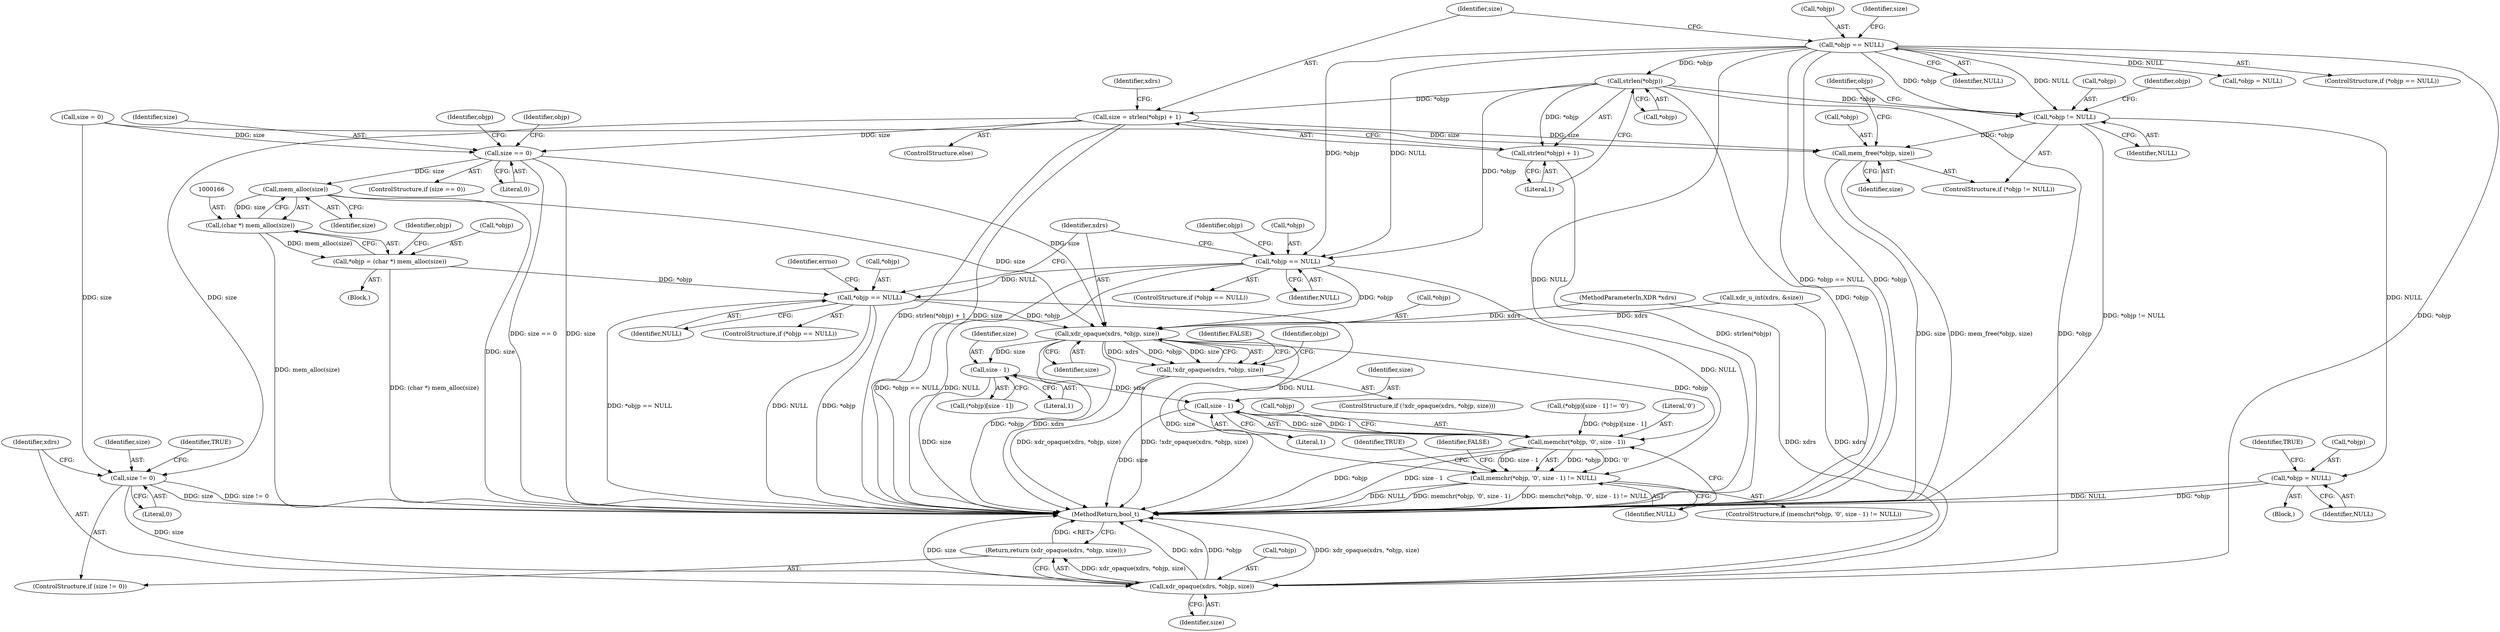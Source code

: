 digraph "0_krb5_df17a1224a3406f57477bcd372c61e04c0e5a5bb@API" {
"1000125" [label="(Call,strlen(*objp))"];
"1000114" [label="(Call,*objp == NULL)"];
"1000122" [label="(Call,size = strlen(*objp) + 1)"];
"1000145" [label="(Call,size == 0)"];
"1000167" [label="(Call,mem_alloc(size))"];
"1000165" [label="(Call,(char *) mem_alloc(size))"];
"1000162" [label="(Call,*objp = (char *) mem_alloc(size))"];
"1000170" [label="(Call,*objp == NULL)"];
"1000182" [label="(Call,xdr_opaque(xdrs, *objp, size))"];
"1000181" [label="(Call,!xdr_opaque(xdrs, *objp, size))"];
"1000194" [label="(Call,size - 1)"];
"1000206" [label="(Call,size - 1)"];
"1000202" [label="(Call,memchr(*objp, '\0', size - 1))"];
"1000201" [label="(Call,memchr(*objp, '\0', size - 1) != NULL)"];
"1000216" [label="(Call,size != 0)"];
"1000220" [label="(Call,xdr_opaque(xdrs, *objp, size))"];
"1000219" [label="(Return,return (xdr_opaque(xdrs, *objp, size));)"];
"1000233" [label="(Call,mem_free(*objp, size))"];
"1000124" [label="(Call,strlen(*objp) + 1)"];
"1000157" [label="(Call,*objp == NULL)"];
"1000229" [label="(Call,*objp != NULL)"];
"1000237" [label="(Call,*objp = NULL)"];
"1000224" [label="(Identifier,size)"];
"1000124" [label="(Call,strlen(*objp) + 1)"];
"1000226" [label="(Identifier,TRUE)"];
"1000118" [label="(Call,size = 0)"];
"1000203" [label="(Call,*objp)"];
"1000183" [label="(Identifier,xdrs)"];
"1000201" [label="(Call,memchr(*objp, '\0', size - 1) != NULL)"];
"1000213" [label="(Identifier,TRUE)"];
"1000233" [label="(Call,mem_free(*objp, size))"];
"1000180" [label="(ControlStructure,if (!xdr_opaque(xdrs, *objp, size)))"];
"1000132" [label="(Identifier,xdrs)"];
"1000188" [label="(Identifier,FALSE)"];
"1000172" [label="(Identifier,objp)"];
"1000181" [label="(Call,!xdr_opaque(xdrs, *objp, size))"];
"1000131" [label="(Call,xdr_u_int(xdrs, &size))"];
"1000222" [label="(Call,*objp)"];
"1000165" [label="(Call,(char *) mem_alloc(size))"];
"1000209" [label="(Identifier,NULL)"];
"1000173" [label="(Identifier,NULL)"];
"1000194" [label="(Call,size - 1)"];
"1000168" [label="(Identifier,size)"];
"1000123" [label="(Identifier,size)"];
"1000115" [label="(Call,*objp)"];
"1000119" [label="(Identifier,size)"];
"1000230" [label="(Call,*objp)"];
"1000159" [label="(Identifier,objp)"];
"1000191" [label="(Call,(*objp)[size - 1])"];
"1000162" [label="(Call,*objp = (char *) mem_alloc(size))"];
"1000217" [label="(Identifier,size)"];
"1000157" [label="(Call,*objp == NULL)"];
"1000144" [label="(ControlStructure,if (size == 0))"];
"1000229" [label="(Call,*objp != NULL)"];
"1000117" [label="(Identifier,NULL)"];
"1000235" [label="(Identifier,objp)"];
"1000245" [label="(MethodReturn,bool_t)"];
"1000242" [label="(Identifier,TRUE)"];
"1000228" [label="(ControlStructure,if (*objp != NULL))"];
"1000102" [label="(MethodParameterIn,XDR *xdrs)"];
"1000232" [label="(Identifier,NULL)"];
"1000216" [label="(Call,size != 0)"];
"1000151" [label="(Identifier,objp)"];
"1000169" [label="(ControlStructure,if (*objp == NULL))"];
"1000190" [label="(Call,(*objp)[size - 1] != '\0')"];
"1000161" [label="(Block,)"];
"1000114" [label="(Call,*objp == NULL)"];
"1000200" [label="(ControlStructure,if (memchr(*objp, '\0', size - 1) != NULL))"];
"1000186" [label="(Identifier,size)"];
"1000184" [label="(Call,*objp)"];
"1000195" [label="(Identifier,size)"];
"1000142" [label="(Block,)"];
"1000211" [label="(Identifier,FALSE)"];
"1000240" [label="(Identifier,NULL)"];
"1000234" [label="(Call,*objp)"];
"1000126" [label="(Call,*objp)"];
"1000176" [label="(Identifier,errno)"];
"1000170" [label="(Call,*objp == NULL)"];
"1000146" [label="(Identifier,size)"];
"1000121" [label="(ControlStructure,else)"];
"1000158" [label="(Call,*objp)"];
"1000196" [label="(Literal,1)"];
"1000149" [label="(Call,*objp = NULL)"];
"1000163" [label="(Call,*objp)"];
"1000238" [label="(Call,*objp)"];
"1000122" [label="(Call,size = strlen(*objp) + 1)"];
"1000147" [label="(Literal,0)"];
"1000193" [label="(Identifier,objp)"];
"1000207" [label="(Identifier,size)"];
"1000239" [label="(Identifier,objp)"];
"1000156" [label="(ControlStructure,if (*objp == NULL))"];
"1000128" [label="(Literal,1)"];
"1000220" [label="(Call,xdr_opaque(xdrs, *objp, size))"];
"1000218" [label="(Literal,0)"];
"1000125" [label="(Call,strlen(*objp))"];
"1000182" [label="(Call,xdr_opaque(xdrs, *objp, size))"];
"1000164" [label="(Identifier,objp)"];
"1000219" [label="(Return,return (xdr_opaque(xdrs, *objp, size));)"];
"1000145" [label="(Call,size == 0)"];
"1000171" [label="(Call,*objp)"];
"1000205" [label="(Literal,'\0')"];
"1000236" [label="(Identifier,size)"];
"1000221" [label="(Identifier,xdrs)"];
"1000215" [label="(ControlStructure,if (size != 0))"];
"1000237" [label="(Call,*objp = NULL)"];
"1000206" [label="(Call,size - 1)"];
"1000113" [label="(ControlStructure,if (*objp == NULL))"];
"1000208" [label="(Literal,1)"];
"1000160" [label="(Identifier,NULL)"];
"1000202" [label="(Call,memchr(*objp, '\0', size - 1))"];
"1000167" [label="(Call,mem_alloc(size))"];
"1000125" -> "1000124"  [label="AST: "];
"1000125" -> "1000126"  [label="CFG: "];
"1000126" -> "1000125"  [label="AST: "];
"1000128" -> "1000125"  [label="CFG: "];
"1000125" -> "1000245"  [label="DDG: *objp"];
"1000125" -> "1000122"  [label="DDG: *objp"];
"1000125" -> "1000124"  [label="DDG: *objp"];
"1000114" -> "1000125"  [label="DDG: *objp"];
"1000125" -> "1000157"  [label="DDG: *objp"];
"1000125" -> "1000220"  [label="DDG: *objp"];
"1000125" -> "1000229"  [label="DDG: *objp"];
"1000114" -> "1000113"  [label="AST: "];
"1000114" -> "1000117"  [label="CFG: "];
"1000115" -> "1000114"  [label="AST: "];
"1000117" -> "1000114"  [label="AST: "];
"1000119" -> "1000114"  [label="CFG: "];
"1000123" -> "1000114"  [label="CFG: "];
"1000114" -> "1000245"  [label="DDG: NULL"];
"1000114" -> "1000245"  [label="DDG: *objp == NULL"];
"1000114" -> "1000245"  [label="DDG: *objp"];
"1000114" -> "1000149"  [label="DDG: NULL"];
"1000114" -> "1000157"  [label="DDG: *objp"];
"1000114" -> "1000157"  [label="DDG: NULL"];
"1000114" -> "1000220"  [label="DDG: *objp"];
"1000114" -> "1000229"  [label="DDG: *objp"];
"1000114" -> "1000229"  [label="DDG: NULL"];
"1000122" -> "1000121"  [label="AST: "];
"1000122" -> "1000124"  [label="CFG: "];
"1000123" -> "1000122"  [label="AST: "];
"1000124" -> "1000122"  [label="AST: "];
"1000132" -> "1000122"  [label="CFG: "];
"1000122" -> "1000245"  [label="DDG: size"];
"1000122" -> "1000245"  [label="DDG: strlen(*objp) + 1"];
"1000122" -> "1000145"  [label="DDG: size"];
"1000122" -> "1000216"  [label="DDG: size"];
"1000122" -> "1000233"  [label="DDG: size"];
"1000145" -> "1000144"  [label="AST: "];
"1000145" -> "1000147"  [label="CFG: "];
"1000146" -> "1000145"  [label="AST: "];
"1000147" -> "1000145"  [label="AST: "];
"1000151" -> "1000145"  [label="CFG: "];
"1000159" -> "1000145"  [label="CFG: "];
"1000145" -> "1000245"  [label="DDG: size == 0"];
"1000145" -> "1000245"  [label="DDG: size"];
"1000118" -> "1000145"  [label="DDG: size"];
"1000145" -> "1000167"  [label="DDG: size"];
"1000145" -> "1000182"  [label="DDG: size"];
"1000167" -> "1000165"  [label="AST: "];
"1000167" -> "1000168"  [label="CFG: "];
"1000168" -> "1000167"  [label="AST: "];
"1000165" -> "1000167"  [label="CFG: "];
"1000167" -> "1000245"  [label="DDG: size"];
"1000167" -> "1000165"  [label="DDG: size"];
"1000167" -> "1000182"  [label="DDG: size"];
"1000165" -> "1000162"  [label="AST: "];
"1000166" -> "1000165"  [label="AST: "];
"1000162" -> "1000165"  [label="CFG: "];
"1000165" -> "1000245"  [label="DDG: mem_alloc(size)"];
"1000165" -> "1000162"  [label="DDG: mem_alloc(size)"];
"1000162" -> "1000161"  [label="AST: "];
"1000163" -> "1000162"  [label="AST: "];
"1000172" -> "1000162"  [label="CFG: "];
"1000162" -> "1000245"  [label="DDG: (char *) mem_alloc(size)"];
"1000162" -> "1000170"  [label="DDG: *objp"];
"1000170" -> "1000169"  [label="AST: "];
"1000170" -> "1000173"  [label="CFG: "];
"1000171" -> "1000170"  [label="AST: "];
"1000173" -> "1000170"  [label="AST: "];
"1000176" -> "1000170"  [label="CFG: "];
"1000183" -> "1000170"  [label="CFG: "];
"1000170" -> "1000245"  [label="DDG: NULL"];
"1000170" -> "1000245"  [label="DDG: *objp"];
"1000170" -> "1000245"  [label="DDG: *objp == NULL"];
"1000157" -> "1000170"  [label="DDG: NULL"];
"1000170" -> "1000182"  [label="DDG: *objp"];
"1000170" -> "1000201"  [label="DDG: NULL"];
"1000182" -> "1000181"  [label="AST: "];
"1000182" -> "1000186"  [label="CFG: "];
"1000183" -> "1000182"  [label="AST: "];
"1000184" -> "1000182"  [label="AST: "];
"1000186" -> "1000182"  [label="AST: "];
"1000181" -> "1000182"  [label="CFG: "];
"1000182" -> "1000245"  [label="DDG: size"];
"1000182" -> "1000245"  [label="DDG: *objp"];
"1000182" -> "1000245"  [label="DDG: xdrs"];
"1000182" -> "1000181"  [label="DDG: xdrs"];
"1000182" -> "1000181"  [label="DDG: *objp"];
"1000182" -> "1000181"  [label="DDG: size"];
"1000131" -> "1000182"  [label="DDG: xdrs"];
"1000102" -> "1000182"  [label="DDG: xdrs"];
"1000157" -> "1000182"  [label="DDG: *objp"];
"1000182" -> "1000194"  [label="DDG: size"];
"1000182" -> "1000202"  [label="DDG: *objp"];
"1000181" -> "1000180"  [label="AST: "];
"1000188" -> "1000181"  [label="CFG: "];
"1000193" -> "1000181"  [label="CFG: "];
"1000181" -> "1000245"  [label="DDG: !xdr_opaque(xdrs, *objp, size)"];
"1000181" -> "1000245"  [label="DDG: xdr_opaque(xdrs, *objp, size)"];
"1000194" -> "1000191"  [label="AST: "];
"1000194" -> "1000196"  [label="CFG: "];
"1000195" -> "1000194"  [label="AST: "];
"1000196" -> "1000194"  [label="AST: "];
"1000191" -> "1000194"  [label="CFG: "];
"1000194" -> "1000245"  [label="DDG: size"];
"1000194" -> "1000206"  [label="DDG: size"];
"1000206" -> "1000202"  [label="AST: "];
"1000206" -> "1000208"  [label="CFG: "];
"1000207" -> "1000206"  [label="AST: "];
"1000208" -> "1000206"  [label="AST: "];
"1000202" -> "1000206"  [label="CFG: "];
"1000206" -> "1000245"  [label="DDG: size"];
"1000206" -> "1000202"  [label="DDG: size"];
"1000206" -> "1000202"  [label="DDG: 1"];
"1000202" -> "1000201"  [label="AST: "];
"1000203" -> "1000202"  [label="AST: "];
"1000205" -> "1000202"  [label="AST: "];
"1000209" -> "1000202"  [label="CFG: "];
"1000202" -> "1000245"  [label="DDG: size - 1"];
"1000202" -> "1000245"  [label="DDG: *objp"];
"1000202" -> "1000201"  [label="DDG: *objp"];
"1000202" -> "1000201"  [label="DDG: '\0'"];
"1000202" -> "1000201"  [label="DDG: size - 1"];
"1000190" -> "1000202"  [label="DDG: (*objp)[size - 1]"];
"1000201" -> "1000200"  [label="AST: "];
"1000201" -> "1000209"  [label="CFG: "];
"1000209" -> "1000201"  [label="AST: "];
"1000211" -> "1000201"  [label="CFG: "];
"1000213" -> "1000201"  [label="CFG: "];
"1000201" -> "1000245"  [label="DDG: memchr(*objp, '\0', size - 1) != NULL"];
"1000201" -> "1000245"  [label="DDG: NULL"];
"1000201" -> "1000245"  [label="DDG: memchr(*objp, '\0', size - 1)"];
"1000157" -> "1000201"  [label="DDG: NULL"];
"1000216" -> "1000215"  [label="AST: "];
"1000216" -> "1000218"  [label="CFG: "];
"1000217" -> "1000216"  [label="AST: "];
"1000218" -> "1000216"  [label="AST: "];
"1000221" -> "1000216"  [label="CFG: "];
"1000226" -> "1000216"  [label="CFG: "];
"1000216" -> "1000245"  [label="DDG: size != 0"];
"1000216" -> "1000245"  [label="DDG: size"];
"1000118" -> "1000216"  [label="DDG: size"];
"1000216" -> "1000220"  [label="DDG: size"];
"1000220" -> "1000219"  [label="AST: "];
"1000220" -> "1000224"  [label="CFG: "];
"1000221" -> "1000220"  [label="AST: "];
"1000222" -> "1000220"  [label="AST: "];
"1000224" -> "1000220"  [label="AST: "];
"1000219" -> "1000220"  [label="CFG: "];
"1000220" -> "1000245"  [label="DDG: xdrs"];
"1000220" -> "1000245"  [label="DDG: *objp"];
"1000220" -> "1000245"  [label="DDG: xdr_opaque(xdrs, *objp, size)"];
"1000220" -> "1000245"  [label="DDG: size"];
"1000220" -> "1000219"  [label="DDG: xdr_opaque(xdrs, *objp, size)"];
"1000131" -> "1000220"  [label="DDG: xdrs"];
"1000102" -> "1000220"  [label="DDG: xdrs"];
"1000219" -> "1000215"  [label="AST: "];
"1000245" -> "1000219"  [label="CFG: "];
"1000219" -> "1000245"  [label="DDG: <RET>"];
"1000233" -> "1000228"  [label="AST: "];
"1000233" -> "1000236"  [label="CFG: "];
"1000234" -> "1000233"  [label="AST: "];
"1000236" -> "1000233"  [label="AST: "];
"1000239" -> "1000233"  [label="CFG: "];
"1000233" -> "1000245"  [label="DDG: size"];
"1000233" -> "1000245"  [label="DDG: mem_free(*objp, size)"];
"1000229" -> "1000233"  [label="DDG: *objp"];
"1000118" -> "1000233"  [label="DDG: size"];
"1000124" -> "1000128"  [label="CFG: "];
"1000128" -> "1000124"  [label="AST: "];
"1000124" -> "1000245"  [label="DDG: strlen(*objp)"];
"1000157" -> "1000156"  [label="AST: "];
"1000157" -> "1000160"  [label="CFG: "];
"1000158" -> "1000157"  [label="AST: "];
"1000160" -> "1000157"  [label="AST: "];
"1000164" -> "1000157"  [label="CFG: "];
"1000183" -> "1000157"  [label="CFG: "];
"1000157" -> "1000245"  [label="DDG: *objp == NULL"];
"1000157" -> "1000245"  [label="DDG: NULL"];
"1000229" -> "1000228"  [label="AST: "];
"1000229" -> "1000232"  [label="CFG: "];
"1000230" -> "1000229"  [label="AST: "];
"1000232" -> "1000229"  [label="AST: "];
"1000235" -> "1000229"  [label="CFG: "];
"1000239" -> "1000229"  [label="CFG: "];
"1000229" -> "1000245"  [label="DDG: *objp != NULL"];
"1000229" -> "1000237"  [label="DDG: NULL"];
"1000237" -> "1000142"  [label="AST: "];
"1000237" -> "1000240"  [label="CFG: "];
"1000238" -> "1000237"  [label="AST: "];
"1000240" -> "1000237"  [label="AST: "];
"1000242" -> "1000237"  [label="CFG: "];
"1000237" -> "1000245"  [label="DDG: NULL"];
"1000237" -> "1000245"  [label="DDG: *objp"];
}
